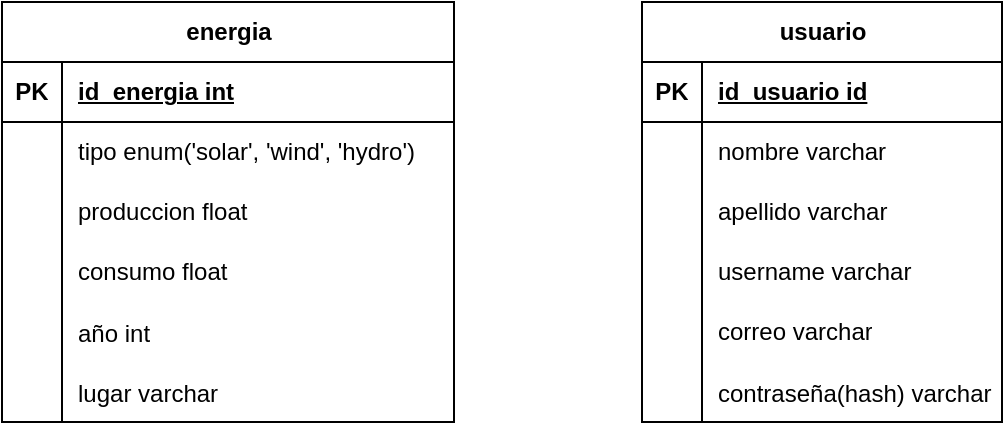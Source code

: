 <mxfile version="24.7.16">
  <diagram name="Página-1" id="JIMZZuw4xfkr9qrpts9V">
    <mxGraphModel dx="1028" dy="538" grid="1" gridSize="10" guides="1" tooltips="1" connect="1" arrows="1" fold="1" page="1" pageScale="1" pageWidth="827" pageHeight="1169" math="0" shadow="0">
      <root>
        <mxCell id="0" />
        <mxCell id="1" parent="0" />
        <mxCell id="5-29iXzW6iS1QXeY9iIL-1" value="energia" style="shape=table;startSize=30;container=1;collapsible=1;childLayout=tableLayout;fixedRows=1;rowLines=0;fontStyle=1;align=center;resizeLast=1;html=1;" vertex="1" parent="1">
          <mxGeometry x="160" y="80" width="226" height="210" as="geometry" />
        </mxCell>
        <mxCell id="5-29iXzW6iS1QXeY9iIL-2" value="" style="shape=tableRow;horizontal=0;startSize=0;swimlaneHead=0;swimlaneBody=0;fillColor=none;collapsible=0;dropTarget=0;points=[[0,0.5],[1,0.5]];portConstraint=eastwest;top=0;left=0;right=0;bottom=1;" vertex="1" parent="5-29iXzW6iS1QXeY9iIL-1">
          <mxGeometry y="30" width="226" height="30" as="geometry" />
        </mxCell>
        <mxCell id="5-29iXzW6iS1QXeY9iIL-3" value="PK" style="shape=partialRectangle;connectable=0;fillColor=none;top=0;left=0;bottom=0;right=0;fontStyle=1;overflow=hidden;whiteSpace=wrap;html=1;" vertex="1" parent="5-29iXzW6iS1QXeY9iIL-2">
          <mxGeometry width="30" height="30" as="geometry">
            <mxRectangle width="30" height="30" as="alternateBounds" />
          </mxGeometry>
        </mxCell>
        <mxCell id="5-29iXzW6iS1QXeY9iIL-4" value="id_energia int" style="shape=partialRectangle;connectable=0;fillColor=none;top=0;left=0;bottom=0;right=0;align=left;spacingLeft=6;fontStyle=5;overflow=hidden;whiteSpace=wrap;html=1;" vertex="1" parent="5-29iXzW6iS1QXeY9iIL-2">
          <mxGeometry x="30" width="196" height="30" as="geometry">
            <mxRectangle width="196" height="30" as="alternateBounds" />
          </mxGeometry>
        </mxCell>
        <mxCell id="5-29iXzW6iS1QXeY9iIL-5" value="" style="shape=tableRow;horizontal=0;startSize=0;swimlaneHead=0;swimlaneBody=0;fillColor=none;collapsible=0;dropTarget=0;points=[[0,0.5],[1,0.5]];portConstraint=eastwest;top=0;left=0;right=0;bottom=0;" vertex="1" parent="5-29iXzW6iS1QXeY9iIL-1">
          <mxGeometry y="60" width="226" height="30" as="geometry" />
        </mxCell>
        <mxCell id="5-29iXzW6iS1QXeY9iIL-6" value="" style="shape=partialRectangle;connectable=0;fillColor=none;top=0;left=0;bottom=0;right=0;editable=1;overflow=hidden;whiteSpace=wrap;html=1;" vertex="1" parent="5-29iXzW6iS1QXeY9iIL-5">
          <mxGeometry width="30" height="30" as="geometry">
            <mxRectangle width="30" height="30" as="alternateBounds" />
          </mxGeometry>
        </mxCell>
        <mxCell id="5-29iXzW6iS1QXeY9iIL-7" value="tipo enum(&#39;solar&#39;, &#39;wind&#39;, &#39;hydro&#39;)" style="shape=partialRectangle;connectable=0;fillColor=none;top=0;left=0;bottom=0;right=0;align=left;spacingLeft=6;overflow=hidden;whiteSpace=wrap;html=1;" vertex="1" parent="5-29iXzW6iS1QXeY9iIL-5">
          <mxGeometry x="30" width="196" height="30" as="geometry">
            <mxRectangle width="196" height="30" as="alternateBounds" />
          </mxGeometry>
        </mxCell>
        <mxCell id="5-29iXzW6iS1QXeY9iIL-8" value="" style="shape=tableRow;horizontal=0;startSize=0;swimlaneHead=0;swimlaneBody=0;fillColor=none;collapsible=0;dropTarget=0;points=[[0,0.5],[1,0.5]];portConstraint=eastwest;top=0;left=0;right=0;bottom=0;" vertex="1" parent="5-29iXzW6iS1QXeY9iIL-1">
          <mxGeometry y="90" width="226" height="30" as="geometry" />
        </mxCell>
        <mxCell id="5-29iXzW6iS1QXeY9iIL-9" value="" style="shape=partialRectangle;connectable=0;fillColor=none;top=0;left=0;bottom=0;right=0;editable=1;overflow=hidden;whiteSpace=wrap;html=1;" vertex="1" parent="5-29iXzW6iS1QXeY9iIL-8">
          <mxGeometry width="30" height="30" as="geometry">
            <mxRectangle width="30" height="30" as="alternateBounds" />
          </mxGeometry>
        </mxCell>
        <mxCell id="5-29iXzW6iS1QXeY9iIL-10" value="produccion float" style="shape=partialRectangle;connectable=0;fillColor=none;top=0;left=0;bottom=0;right=0;align=left;spacingLeft=6;overflow=hidden;whiteSpace=wrap;html=1;" vertex="1" parent="5-29iXzW6iS1QXeY9iIL-8">
          <mxGeometry x="30" width="196" height="30" as="geometry">
            <mxRectangle width="196" height="30" as="alternateBounds" />
          </mxGeometry>
        </mxCell>
        <mxCell id="5-29iXzW6iS1QXeY9iIL-11" value="" style="shape=tableRow;horizontal=0;startSize=0;swimlaneHead=0;swimlaneBody=0;fillColor=none;collapsible=0;dropTarget=0;points=[[0,0.5],[1,0.5]];portConstraint=eastwest;top=0;left=0;right=0;bottom=0;" vertex="1" parent="5-29iXzW6iS1QXeY9iIL-1">
          <mxGeometry y="120" width="226" height="30" as="geometry" />
        </mxCell>
        <mxCell id="5-29iXzW6iS1QXeY9iIL-12" value="" style="shape=partialRectangle;connectable=0;fillColor=none;top=0;left=0;bottom=0;right=0;editable=1;overflow=hidden;whiteSpace=wrap;html=1;" vertex="1" parent="5-29iXzW6iS1QXeY9iIL-11">
          <mxGeometry width="30" height="30" as="geometry">
            <mxRectangle width="30" height="30" as="alternateBounds" />
          </mxGeometry>
        </mxCell>
        <mxCell id="5-29iXzW6iS1QXeY9iIL-13" value="consumo float" style="shape=partialRectangle;connectable=0;fillColor=none;top=0;left=0;bottom=0;right=0;align=left;spacingLeft=6;overflow=hidden;whiteSpace=wrap;html=1;" vertex="1" parent="5-29iXzW6iS1QXeY9iIL-11">
          <mxGeometry x="30" width="196" height="30" as="geometry">
            <mxRectangle width="196" height="30" as="alternateBounds" />
          </mxGeometry>
        </mxCell>
        <mxCell id="5-29iXzW6iS1QXeY9iIL-68" value="" style="shape=tableRow;horizontal=0;startSize=0;swimlaneHead=0;swimlaneBody=0;fillColor=none;collapsible=0;dropTarget=0;points=[[0,0.5],[1,0.5]];portConstraint=eastwest;top=0;left=0;right=0;bottom=0;" vertex="1" parent="5-29iXzW6iS1QXeY9iIL-1">
          <mxGeometry y="150" width="226" height="30" as="geometry" />
        </mxCell>
        <mxCell id="5-29iXzW6iS1QXeY9iIL-69" value="" style="shape=partialRectangle;connectable=0;fillColor=none;top=0;left=0;bottom=0;right=0;editable=1;overflow=hidden;" vertex="1" parent="5-29iXzW6iS1QXeY9iIL-68">
          <mxGeometry width="30" height="30" as="geometry">
            <mxRectangle width="30" height="30" as="alternateBounds" />
          </mxGeometry>
        </mxCell>
        <mxCell id="5-29iXzW6iS1QXeY9iIL-70" value="año int" style="shape=partialRectangle;connectable=0;fillColor=none;top=0;left=0;bottom=0;right=0;align=left;spacingLeft=6;overflow=hidden;" vertex="1" parent="5-29iXzW6iS1QXeY9iIL-68">
          <mxGeometry x="30" width="196" height="30" as="geometry">
            <mxRectangle width="196" height="30" as="alternateBounds" />
          </mxGeometry>
        </mxCell>
        <mxCell id="5-29iXzW6iS1QXeY9iIL-93" value="" style="shape=tableRow;horizontal=0;startSize=0;swimlaneHead=0;swimlaneBody=0;fillColor=none;collapsible=0;dropTarget=0;points=[[0,0.5],[1,0.5]];portConstraint=eastwest;top=0;left=0;right=0;bottom=0;" vertex="1" parent="5-29iXzW6iS1QXeY9iIL-1">
          <mxGeometry y="180" width="226" height="30" as="geometry" />
        </mxCell>
        <mxCell id="5-29iXzW6iS1QXeY9iIL-94" value="" style="shape=partialRectangle;connectable=0;fillColor=none;top=0;left=0;bottom=0;right=0;editable=1;overflow=hidden;" vertex="1" parent="5-29iXzW6iS1QXeY9iIL-93">
          <mxGeometry width="30" height="30" as="geometry">
            <mxRectangle width="30" height="30" as="alternateBounds" />
          </mxGeometry>
        </mxCell>
        <mxCell id="5-29iXzW6iS1QXeY9iIL-95" value="lugar varchar" style="shape=partialRectangle;connectable=0;fillColor=none;top=0;left=0;bottom=0;right=0;align=left;spacingLeft=6;overflow=hidden;" vertex="1" parent="5-29iXzW6iS1QXeY9iIL-93">
          <mxGeometry x="30" width="196" height="30" as="geometry">
            <mxRectangle width="196" height="30" as="alternateBounds" />
          </mxGeometry>
        </mxCell>
        <mxCell id="5-29iXzW6iS1QXeY9iIL-71" value="usuario" style="shape=table;startSize=30;container=1;collapsible=1;childLayout=tableLayout;fixedRows=1;rowLines=0;fontStyle=1;align=center;resizeLast=1;html=1;" vertex="1" parent="1">
          <mxGeometry x="480" y="80" width="180" height="210" as="geometry" />
        </mxCell>
        <mxCell id="5-29iXzW6iS1QXeY9iIL-72" value="" style="shape=tableRow;horizontal=0;startSize=0;swimlaneHead=0;swimlaneBody=0;fillColor=none;collapsible=0;dropTarget=0;points=[[0,0.5],[1,0.5]];portConstraint=eastwest;top=0;left=0;right=0;bottom=1;" vertex="1" parent="5-29iXzW6iS1QXeY9iIL-71">
          <mxGeometry y="30" width="180" height="30" as="geometry" />
        </mxCell>
        <mxCell id="5-29iXzW6iS1QXeY9iIL-73" value="PK" style="shape=partialRectangle;connectable=0;fillColor=none;top=0;left=0;bottom=0;right=0;fontStyle=1;overflow=hidden;whiteSpace=wrap;html=1;" vertex="1" parent="5-29iXzW6iS1QXeY9iIL-72">
          <mxGeometry width="30" height="30" as="geometry">
            <mxRectangle width="30" height="30" as="alternateBounds" />
          </mxGeometry>
        </mxCell>
        <mxCell id="5-29iXzW6iS1QXeY9iIL-74" value="id_usuario id" style="shape=partialRectangle;connectable=0;fillColor=none;top=0;left=0;bottom=0;right=0;align=left;spacingLeft=6;fontStyle=5;overflow=hidden;whiteSpace=wrap;html=1;" vertex="1" parent="5-29iXzW6iS1QXeY9iIL-72">
          <mxGeometry x="30" width="150" height="30" as="geometry">
            <mxRectangle width="150" height="30" as="alternateBounds" />
          </mxGeometry>
        </mxCell>
        <mxCell id="5-29iXzW6iS1QXeY9iIL-75" value="" style="shape=tableRow;horizontal=0;startSize=0;swimlaneHead=0;swimlaneBody=0;fillColor=none;collapsible=0;dropTarget=0;points=[[0,0.5],[1,0.5]];portConstraint=eastwest;top=0;left=0;right=0;bottom=0;" vertex="1" parent="5-29iXzW6iS1QXeY9iIL-71">
          <mxGeometry y="60" width="180" height="30" as="geometry" />
        </mxCell>
        <mxCell id="5-29iXzW6iS1QXeY9iIL-76" value="" style="shape=partialRectangle;connectable=0;fillColor=none;top=0;left=0;bottom=0;right=0;editable=1;overflow=hidden;whiteSpace=wrap;html=1;" vertex="1" parent="5-29iXzW6iS1QXeY9iIL-75">
          <mxGeometry width="30" height="30" as="geometry">
            <mxRectangle width="30" height="30" as="alternateBounds" />
          </mxGeometry>
        </mxCell>
        <mxCell id="5-29iXzW6iS1QXeY9iIL-77" value="nombre varchar" style="shape=partialRectangle;connectable=0;fillColor=none;top=0;left=0;bottom=0;right=0;align=left;spacingLeft=6;overflow=hidden;whiteSpace=wrap;html=1;" vertex="1" parent="5-29iXzW6iS1QXeY9iIL-75">
          <mxGeometry x="30" width="150" height="30" as="geometry">
            <mxRectangle width="150" height="30" as="alternateBounds" />
          </mxGeometry>
        </mxCell>
        <mxCell id="5-29iXzW6iS1QXeY9iIL-78" value="" style="shape=tableRow;horizontal=0;startSize=0;swimlaneHead=0;swimlaneBody=0;fillColor=none;collapsible=0;dropTarget=0;points=[[0,0.5],[1,0.5]];portConstraint=eastwest;top=0;left=0;right=0;bottom=0;" vertex="1" parent="5-29iXzW6iS1QXeY9iIL-71">
          <mxGeometry y="90" width="180" height="30" as="geometry" />
        </mxCell>
        <mxCell id="5-29iXzW6iS1QXeY9iIL-79" value="" style="shape=partialRectangle;connectable=0;fillColor=none;top=0;left=0;bottom=0;right=0;editable=1;overflow=hidden;whiteSpace=wrap;html=1;" vertex="1" parent="5-29iXzW6iS1QXeY9iIL-78">
          <mxGeometry width="30" height="30" as="geometry">
            <mxRectangle width="30" height="30" as="alternateBounds" />
          </mxGeometry>
        </mxCell>
        <mxCell id="5-29iXzW6iS1QXeY9iIL-80" value="apellido varchar" style="shape=partialRectangle;connectable=0;fillColor=none;top=0;left=0;bottom=0;right=0;align=left;spacingLeft=6;overflow=hidden;whiteSpace=wrap;html=1;" vertex="1" parent="5-29iXzW6iS1QXeY9iIL-78">
          <mxGeometry x="30" width="150" height="30" as="geometry">
            <mxRectangle width="150" height="30" as="alternateBounds" />
          </mxGeometry>
        </mxCell>
        <mxCell id="5-29iXzW6iS1QXeY9iIL-101" value="" style="shape=tableRow;horizontal=0;startSize=0;swimlaneHead=0;swimlaneBody=0;fillColor=none;collapsible=0;dropTarget=0;points=[[0,0.5],[1,0.5]];portConstraint=eastwest;top=0;left=0;right=0;bottom=0;" vertex="1" parent="5-29iXzW6iS1QXeY9iIL-71">
          <mxGeometry y="120" width="180" height="30" as="geometry" />
        </mxCell>
        <mxCell id="5-29iXzW6iS1QXeY9iIL-102" value="" style="shape=partialRectangle;connectable=0;fillColor=none;top=0;left=0;bottom=0;right=0;editable=1;overflow=hidden;whiteSpace=wrap;html=1;" vertex="1" parent="5-29iXzW6iS1QXeY9iIL-101">
          <mxGeometry width="30" height="30" as="geometry">
            <mxRectangle width="30" height="30" as="alternateBounds" />
          </mxGeometry>
        </mxCell>
        <mxCell id="5-29iXzW6iS1QXeY9iIL-103" value="username varchar" style="shape=partialRectangle;connectable=0;fillColor=none;top=0;left=0;bottom=0;right=0;align=left;spacingLeft=6;overflow=hidden;whiteSpace=wrap;html=1;" vertex="1" parent="5-29iXzW6iS1QXeY9iIL-101">
          <mxGeometry x="30" width="150" height="30" as="geometry">
            <mxRectangle width="150" height="30" as="alternateBounds" />
          </mxGeometry>
        </mxCell>
        <mxCell id="5-29iXzW6iS1QXeY9iIL-81" value="" style="shape=tableRow;horizontal=0;startSize=0;swimlaneHead=0;swimlaneBody=0;fillColor=none;collapsible=0;dropTarget=0;points=[[0,0.5],[1,0.5]];portConstraint=eastwest;top=0;left=0;right=0;bottom=0;" vertex="1" parent="5-29iXzW6iS1QXeY9iIL-71">
          <mxGeometry y="150" width="180" height="30" as="geometry" />
        </mxCell>
        <mxCell id="5-29iXzW6iS1QXeY9iIL-82" value="" style="shape=partialRectangle;connectable=0;fillColor=none;top=0;left=0;bottom=0;right=0;editable=1;overflow=hidden;whiteSpace=wrap;html=1;" vertex="1" parent="5-29iXzW6iS1QXeY9iIL-81">
          <mxGeometry width="30" height="30" as="geometry">
            <mxRectangle width="30" height="30" as="alternateBounds" />
          </mxGeometry>
        </mxCell>
        <mxCell id="5-29iXzW6iS1QXeY9iIL-83" value="correo varchar" style="shape=partialRectangle;connectable=0;fillColor=none;top=0;left=0;bottom=0;right=0;align=left;spacingLeft=6;overflow=hidden;whiteSpace=wrap;html=1;" vertex="1" parent="5-29iXzW6iS1QXeY9iIL-81">
          <mxGeometry x="30" width="150" height="30" as="geometry">
            <mxRectangle width="150" height="30" as="alternateBounds" />
          </mxGeometry>
        </mxCell>
        <mxCell id="5-29iXzW6iS1QXeY9iIL-89" value="" style="shape=tableRow;horizontal=0;startSize=0;swimlaneHead=0;swimlaneBody=0;fillColor=none;collapsible=0;dropTarget=0;points=[[0,0.5],[1,0.5]];portConstraint=eastwest;top=0;left=0;right=0;bottom=0;" vertex="1" parent="5-29iXzW6iS1QXeY9iIL-71">
          <mxGeometry y="180" width="180" height="30" as="geometry" />
        </mxCell>
        <mxCell id="5-29iXzW6iS1QXeY9iIL-90" value="" style="shape=partialRectangle;connectable=0;fillColor=none;top=0;left=0;bottom=0;right=0;editable=1;overflow=hidden;" vertex="1" parent="5-29iXzW6iS1QXeY9iIL-89">
          <mxGeometry width="30" height="30" as="geometry">
            <mxRectangle width="30" height="30" as="alternateBounds" />
          </mxGeometry>
        </mxCell>
        <mxCell id="5-29iXzW6iS1QXeY9iIL-91" value="contraseña(hash) varchar" style="shape=partialRectangle;connectable=0;fillColor=none;top=0;left=0;bottom=0;right=0;align=left;spacingLeft=6;overflow=hidden;" vertex="1" parent="5-29iXzW6iS1QXeY9iIL-89">
          <mxGeometry x="30" width="150" height="30" as="geometry">
            <mxRectangle width="150" height="30" as="alternateBounds" />
          </mxGeometry>
        </mxCell>
      </root>
    </mxGraphModel>
  </diagram>
</mxfile>
